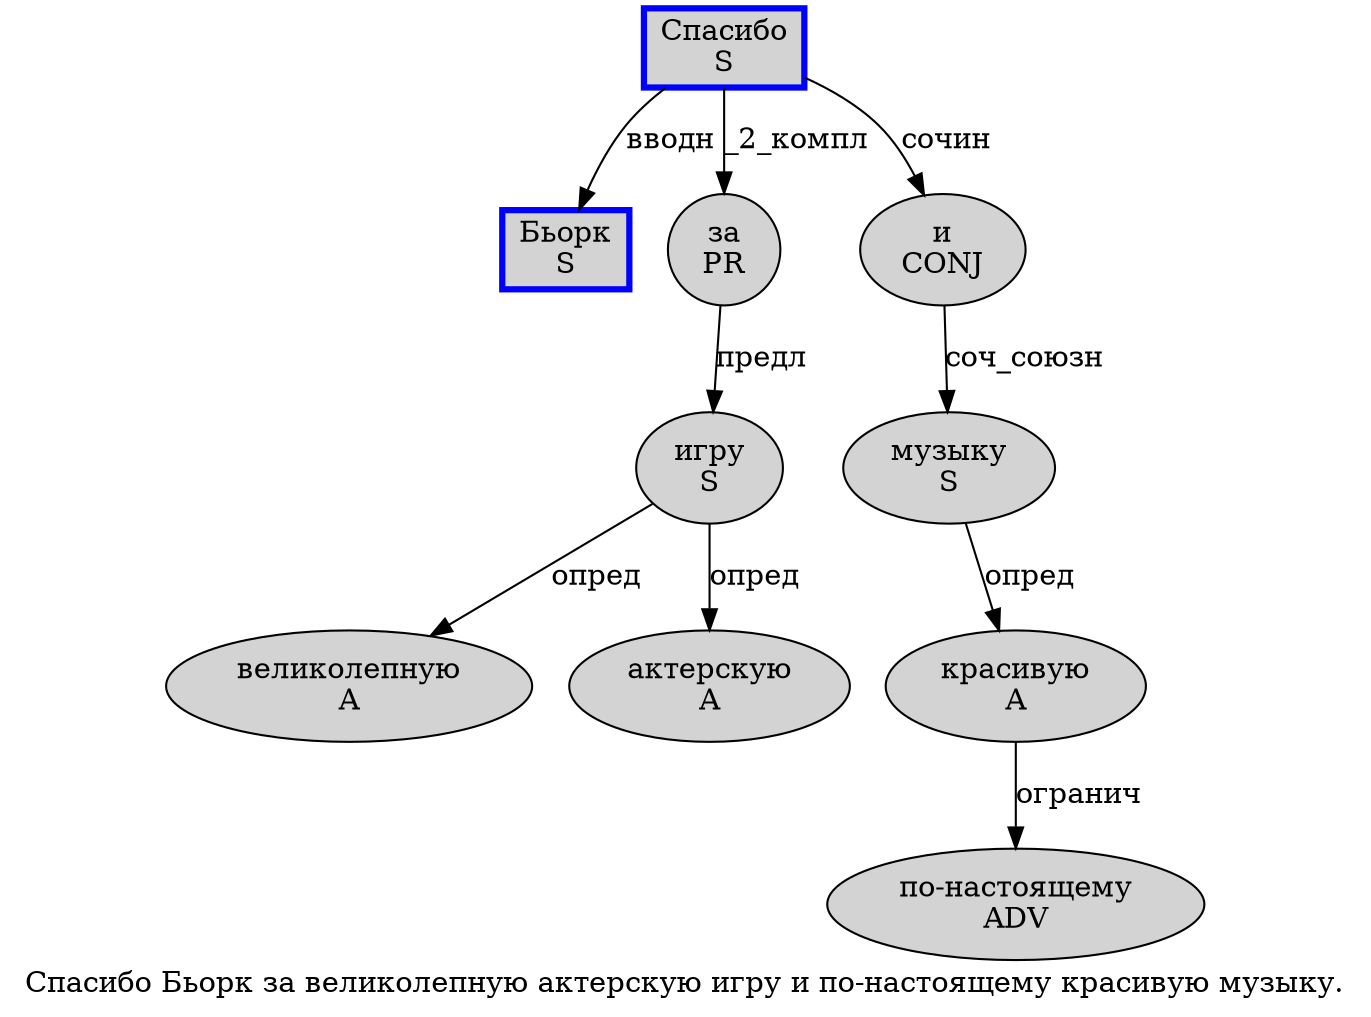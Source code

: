 digraph SENTENCE_1393 {
	graph [label="Спасибо Бьорк за великолепную актерскую игру и по-настоящему красивую музыку."]
	node [style=filled]
		0 [label="Спасибо
S" color=blue fillcolor=lightgray penwidth=3 shape=box]
		1 [label="Бьорк
S" color=blue fillcolor=lightgray penwidth=3 shape=box]
		2 [label="за
PR" color="" fillcolor=lightgray penwidth=1 shape=ellipse]
		3 [label="великолепную
A" color="" fillcolor=lightgray penwidth=1 shape=ellipse]
		4 [label="актерскую
A" color="" fillcolor=lightgray penwidth=1 shape=ellipse]
		5 [label="игру
S" color="" fillcolor=lightgray penwidth=1 shape=ellipse]
		6 [label="и
CONJ" color="" fillcolor=lightgray penwidth=1 shape=ellipse]
		7 [label="по-настоящему
ADV" color="" fillcolor=lightgray penwidth=1 shape=ellipse]
		8 [label="красивую
A" color="" fillcolor=lightgray penwidth=1 shape=ellipse]
		9 [label="музыку
S" color="" fillcolor=lightgray penwidth=1 shape=ellipse]
			2 -> 5 [label="предл"]
			8 -> 7 [label="огранич"]
			5 -> 3 [label="опред"]
			5 -> 4 [label="опред"]
			6 -> 9 [label="соч_союзн"]
			9 -> 8 [label="опред"]
			0 -> 1 [label="вводн"]
			0 -> 2 [label="_2_компл"]
			0 -> 6 [label="сочин"]
}